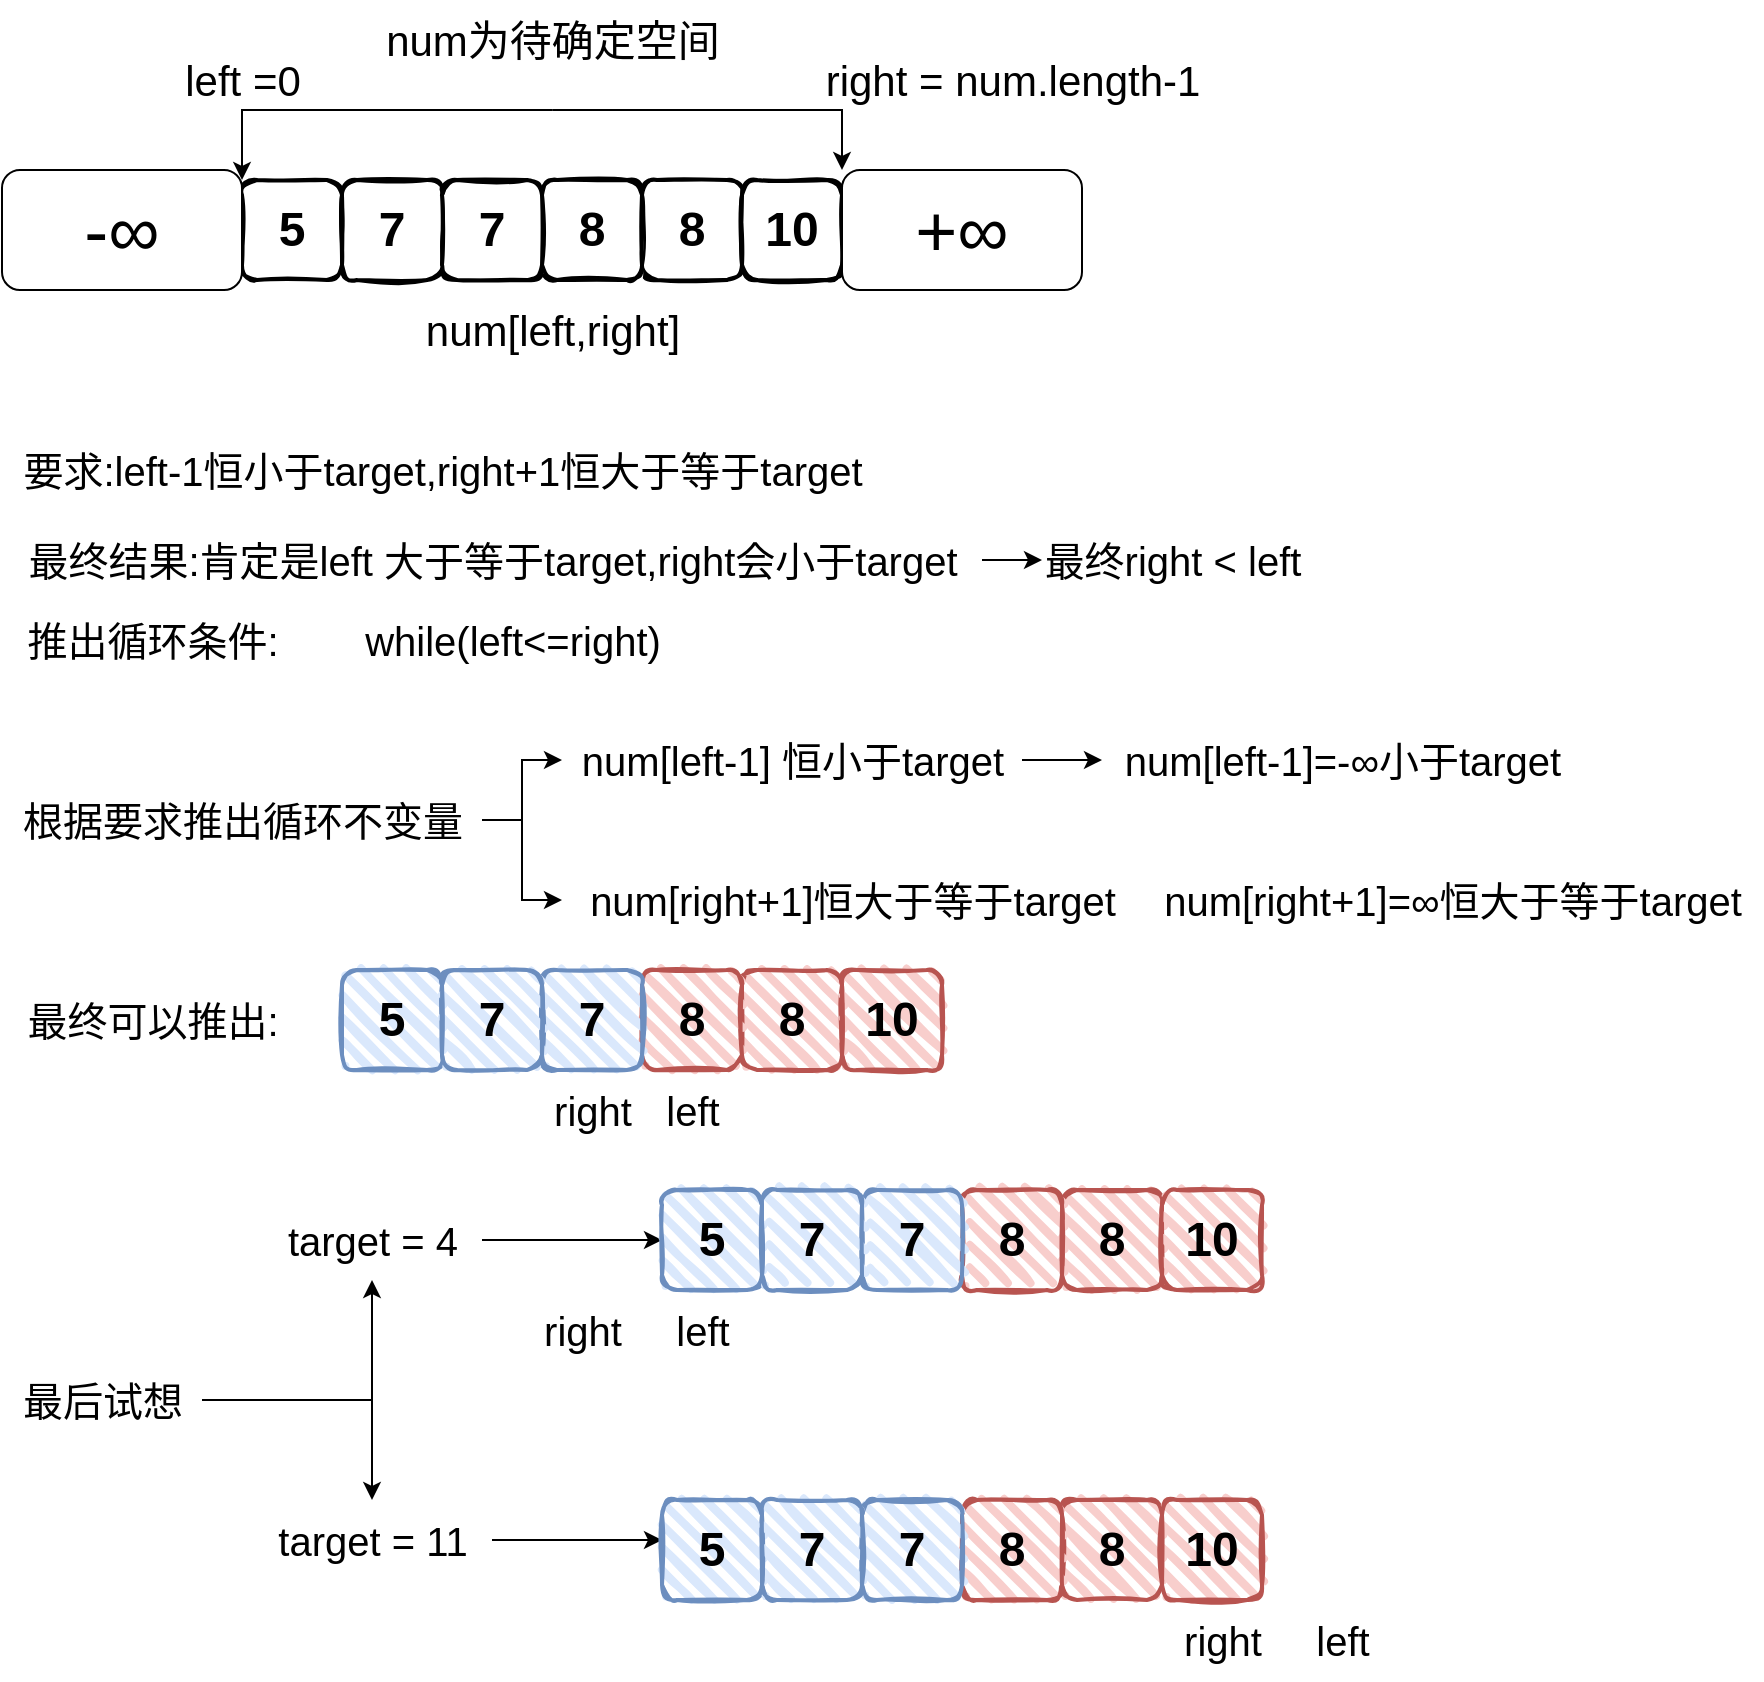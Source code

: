 <mxfile version="20.8.5" type="github">
  <diagram id="S7W_JKNKpZjuoWDYFZR7" name="第 1 页">
    <mxGraphModel dx="825" dy="1698" grid="1" gridSize="10" guides="1" tooltips="1" connect="1" arrows="1" fold="1" page="1" pageScale="1" pageWidth="827" pageHeight="1169" math="0" shadow="0">
      <root>
        <mxCell id="0" />
        <mxCell id="1" parent="0" />
        <mxCell id="NPSx6ZpKnohefdo7ygVm-15" value="5" style="rounded=1;whiteSpace=wrap;html=1;strokeWidth=2;fillWeight=4;hachureGap=8;hachureAngle=45;sketch=1;glass=0;fontSize=24;fontStyle=1;shadow=0;" vertex="1" parent="1">
          <mxGeometry x="120" y="40" width="50" height="50" as="geometry" />
        </mxCell>
        <mxCell id="NPSx6ZpKnohefdo7ygVm-16" value="8" style="rounded=1;whiteSpace=wrap;html=1;strokeWidth=2;fillWeight=4;hachureGap=8;hachureAngle=45;sketch=1;glass=0;fontSize=24;fontStyle=1;shadow=0;" vertex="1" parent="1">
          <mxGeometry x="320" y="40" width="50" height="50" as="geometry" />
        </mxCell>
        <mxCell id="NPSx6ZpKnohefdo7ygVm-17" value="8" style="rounded=1;whiteSpace=wrap;html=1;strokeWidth=2;fillWeight=4;hachureGap=8;hachureAngle=45;sketch=1;glass=0;fontSize=24;fontStyle=1;shadow=0;" vertex="1" parent="1">
          <mxGeometry x="270" y="40" width="50" height="50" as="geometry" />
        </mxCell>
        <mxCell id="NPSx6ZpKnohefdo7ygVm-18" value="7" style="rounded=1;whiteSpace=wrap;html=1;strokeWidth=2;fillWeight=4;hachureGap=8;hachureAngle=45;sketch=1;glass=0;fontSize=24;fontStyle=1;shadow=0;" vertex="1" parent="1">
          <mxGeometry x="220" y="40" width="50" height="50" as="geometry" />
        </mxCell>
        <mxCell id="NPSx6ZpKnohefdo7ygVm-19" value="7" style="rounded=1;whiteSpace=wrap;html=1;strokeWidth=2;fillWeight=4;hachureGap=8;hachureAngle=45;sketch=1;glass=0;fontSize=24;fontStyle=1;shadow=0;" vertex="1" parent="1">
          <mxGeometry x="170" y="40" width="50" height="50" as="geometry" />
        </mxCell>
        <mxCell id="NPSx6ZpKnohefdo7ygVm-20" value="10" style="rounded=1;whiteSpace=wrap;html=1;strokeWidth=2;fillWeight=4;hachureGap=8;hachureAngle=45;sketch=1;glass=0;fontSize=24;fontStyle=1;shadow=0;" vertex="1" parent="1">
          <mxGeometry x="370" y="40" width="50" height="50" as="geometry" />
        </mxCell>
        <mxCell id="NPSx6ZpKnohefdo7ygVm-33" value="num[left,right]" style="text;html=1;align=center;verticalAlign=middle;resizable=0;points=[];autosize=1;strokeColor=none;fillColor=none;fontSize=21;" vertex="1" parent="1">
          <mxGeometry x="200" y="95" width="150" height="40" as="geometry" />
        </mxCell>
        <mxCell id="NPSx6ZpKnohefdo7ygVm-38" value="&lt;font style=&quot;font-size: 36px;&quot;&gt;-∞&lt;/font&gt;" style="rounded=1;whiteSpace=wrap;html=1;fontSize=21;" vertex="1" parent="1">
          <mxGeometry y="35" width="120" height="60" as="geometry" />
        </mxCell>
        <mxCell id="NPSx6ZpKnohefdo7ygVm-39" value="&lt;font style=&quot;font-size: 36px;&quot;&gt;+∞&lt;/font&gt;" style="rounded=1;whiteSpace=wrap;html=1;fontSize=21;" vertex="1" parent="1">
          <mxGeometry x="420" y="35" width="120" height="60" as="geometry" />
        </mxCell>
        <mxCell id="NPSx6ZpKnohefdo7ygVm-41" style="edgeStyle=orthogonalEdgeStyle;rounded=0;orthogonalLoop=1;jettySize=auto;html=1;entryX=0;entryY=0;entryDx=0;entryDy=0;fontSize=21;" edge="1" parent="1" source="NPSx6ZpKnohefdo7ygVm-40" target="NPSx6ZpKnohefdo7ygVm-15">
          <mxGeometry relative="1" as="geometry" />
        </mxCell>
        <mxCell id="NPSx6ZpKnohefdo7ygVm-42" style="edgeStyle=orthogonalEdgeStyle;rounded=0;orthogonalLoop=1;jettySize=auto;html=1;entryX=0;entryY=0;entryDx=0;entryDy=0;fontSize=21;" edge="1" parent="1" source="NPSx6ZpKnohefdo7ygVm-40" target="NPSx6ZpKnohefdo7ygVm-39">
          <mxGeometry relative="1" as="geometry" />
        </mxCell>
        <mxCell id="NPSx6ZpKnohefdo7ygVm-40" value="" style="shape=requiredInterface;html=1;verticalLabelPosition=bottom;sketch=0;fontSize=21;direction=west;rotation=89;" vertex="1" parent="1">
          <mxGeometry x="275.09" y="-30" height="70" as="geometry" />
        </mxCell>
        <mxCell id="NPSx6ZpKnohefdo7ygVm-43" value="left =0" style="text;html=1;align=center;verticalAlign=middle;resizable=0;points=[];autosize=1;strokeColor=none;fillColor=none;fontSize=21;" vertex="1" parent="1">
          <mxGeometry x="80" y="-30" width="80" height="40" as="geometry" />
        </mxCell>
        <mxCell id="NPSx6ZpKnohefdo7ygVm-44" value="right = num.length-1" style="text;html=1;align=center;verticalAlign=middle;resizable=0;points=[];autosize=1;strokeColor=none;fillColor=none;fontSize=21;" vertex="1" parent="1">
          <mxGeometry x="400" y="-30" width="210" height="40" as="geometry" />
        </mxCell>
        <mxCell id="NPSx6ZpKnohefdo7ygVm-45" value="num为待确定空间" style="text;html=1;align=center;verticalAlign=middle;resizable=0;points=[];autosize=1;strokeColor=none;fillColor=none;fontSize=21;" vertex="1" parent="1">
          <mxGeometry x="180" y="-50" width="190" height="40" as="geometry" />
        </mxCell>
        <mxCell id="NPSx6ZpKnohefdo7ygVm-47" value="&lt;font style=&quot;font-size: 20px;&quot;&gt;要求:left-1恒小于target,right+1恒大于等于target&lt;br&gt;&lt;/font&gt;" style="text;html=1;align=center;verticalAlign=middle;resizable=0;points=[];autosize=1;strokeColor=none;fillColor=none;fontSize=36;" vertex="1" parent="1">
          <mxGeometry y="150" width="440" height="60" as="geometry" />
        </mxCell>
        <mxCell id="NPSx6ZpKnohefdo7ygVm-50" style="edgeStyle=orthogonalEdgeStyle;rounded=0;orthogonalLoop=1;jettySize=auto;html=1;fontSize=20;" edge="1" parent="1" source="NPSx6ZpKnohefdo7ygVm-49">
          <mxGeometry relative="1" as="geometry">
            <mxPoint x="520" y="230" as="targetPoint" />
            <Array as="points">
              <mxPoint x="490" y="230" />
              <mxPoint x="490" y="230" />
            </Array>
          </mxGeometry>
        </mxCell>
        <mxCell id="NPSx6ZpKnohefdo7ygVm-49" value="最终结果:肯定是left 大于等于target,right会小于target" style="text;html=1;align=center;verticalAlign=middle;resizable=0;points=[];autosize=1;strokeColor=none;fillColor=none;fontSize=20;" vertex="1" parent="1">
          <mxGeometry y="210" width="490" height="40" as="geometry" />
        </mxCell>
        <mxCell id="NPSx6ZpKnohefdo7ygVm-52" value="最终right &amp;lt; left" style="text;html=1;align=center;verticalAlign=middle;resizable=0;points=[];autosize=1;strokeColor=none;fillColor=none;fontSize=20;" vertex="1" parent="1">
          <mxGeometry x="510" y="210" width="150" height="40" as="geometry" />
        </mxCell>
        <mxCell id="NPSx6ZpKnohefdo7ygVm-53" value="推出循环条件:" style="text;html=1;align=center;verticalAlign=middle;resizable=0;points=[];autosize=1;strokeColor=none;fillColor=none;fontSize=20;" vertex="1" parent="1">
          <mxGeometry y="250" width="150" height="40" as="geometry" />
        </mxCell>
        <mxCell id="NPSx6ZpKnohefdo7ygVm-54" value="while(left&amp;lt;=right)" style="text;html=1;align=center;verticalAlign=middle;resizable=0;points=[];autosize=1;strokeColor=none;fillColor=none;fontSize=20;" vertex="1" parent="1">
          <mxGeometry x="170" y="250" width="170" height="40" as="geometry" />
        </mxCell>
        <mxCell id="NPSx6ZpKnohefdo7ygVm-59" style="edgeStyle=orthogonalEdgeStyle;rounded=0;orthogonalLoop=1;jettySize=auto;html=1;fontSize=20;" edge="1" parent="1" source="NPSx6ZpKnohefdo7ygVm-55" target="NPSx6ZpKnohefdo7ygVm-57">
          <mxGeometry relative="1" as="geometry" />
        </mxCell>
        <mxCell id="NPSx6ZpKnohefdo7ygVm-60" style="edgeStyle=orthogonalEdgeStyle;rounded=0;orthogonalLoop=1;jettySize=auto;html=1;fontSize=20;" edge="1" parent="1" source="NPSx6ZpKnohefdo7ygVm-55" target="NPSx6ZpKnohefdo7ygVm-58">
          <mxGeometry relative="1" as="geometry" />
        </mxCell>
        <mxCell id="NPSx6ZpKnohefdo7ygVm-55" value="根据要求推出循环不变量" style="text;html=1;align=center;verticalAlign=middle;resizable=0;points=[];autosize=1;strokeColor=none;fillColor=none;fontSize=20;" vertex="1" parent="1">
          <mxGeometry y="340" width="240" height="40" as="geometry" />
        </mxCell>
        <mxCell id="NPSx6ZpKnohefdo7ygVm-61" style="edgeStyle=orthogonalEdgeStyle;rounded=0;orthogonalLoop=1;jettySize=auto;html=1;fontSize=20;" edge="1" parent="1" source="NPSx6ZpKnohefdo7ygVm-57">
          <mxGeometry relative="1" as="geometry">
            <mxPoint x="550" y="330" as="targetPoint" />
          </mxGeometry>
        </mxCell>
        <mxCell id="NPSx6ZpKnohefdo7ygVm-57" value="num[left-1] 恒小于target" style="text;html=1;align=center;verticalAlign=middle;resizable=0;points=[];autosize=1;strokeColor=none;fillColor=none;fontSize=20;" vertex="1" parent="1">
          <mxGeometry x="280.0" y="310" width="230" height="40" as="geometry" />
        </mxCell>
        <mxCell id="NPSx6ZpKnohefdo7ygVm-58" value="num[right+1]恒大于等于target" style="text;html=1;align=center;verticalAlign=middle;resizable=0;points=[];autosize=1;strokeColor=none;fillColor=none;fontSize=20;" vertex="1" parent="1">
          <mxGeometry x="280.0" y="380" width="290" height="40" as="geometry" />
        </mxCell>
        <mxCell id="NPSx6ZpKnohefdo7ygVm-62" value="num[left-1]=-∞小于target" style="text;html=1;align=center;verticalAlign=middle;resizable=0;points=[];autosize=1;strokeColor=none;fillColor=none;fontSize=20;" vertex="1" parent="1">
          <mxGeometry x="550" y="310" width="240" height="40" as="geometry" />
        </mxCell>
        <mxCell id="NPSx6ZpKnohefdo7ygVm-63" value="num[right+1]=∞恒大于等于target" style="text;html=1;align=center;verticalAlign=middle;resizable=0;points=[];autosize=1;strokeColor=none;fillColor=none;fontSize=20;" vertex="1" parent="1">
          <mxGeometry x="570" y="380" width="310" height="40" as="geometry" />
        </mxCell>
        <mxCell id="NPSx6ZpKnohefdo7ygVm-64" value="最终可以推出:" style="text;html=1;align=center;verticalAlign=middle;resizable=0;points=[];autosize=1;strokeColor=none;fillColor=none;fontSize=20;" vertex="1" parent="1">
          <mxGeometry y="440" width="150" height="40" as="geometry" />
        </mxCell>
        <mxCell id="NPSx6ZpKnohefdo7ygVm-65" value="5" style="rounded=1;whiteSpace=wrap;html=1;strokeWidth=2;fillWeight=4;hachureGap=8;hachureAngle=45;sketch=1;glass=0;fontSize=24;fontStyle=1;shadow=0;fillColor=#dae8fc;strokeColor=#6c8ebf;" vertex="1" parent="1">
          <mxGeometry x="170" y="435" width="50" height="50" as="geometry" />
        </mxCell>
        <mxCell id="NPSx6ZpKnohefdo7ygVm-66" value="8" style="rounded=1;whiteSpace=wrap;html=1;strokeWidth=2;fillWeight=4;hachureGap=8;hachureAngle=45;sketch=1;glass=0;fontSize=24;fontStyle=1;shadow=0;fillColor=#f8cecc;strokeColor=#b85450;" vertex="1" parent="1">
          <mxGeometry x="370" y="435" width="50" height="50" as="geometry" />
        </mxCell>
        <mxCell id="NPSx6ZpKnohefdo7ygVm-67" value="8" style="rounded=1;whiteSpace=wrap;html=1;strokeWidth=2;fillWeight=4;hachureGap=8;hachureAngle=45;sketch=1;glass=0;fontSize=24;fontStyle=1;shadow=0;fillColor=#f8cecc;strokeColor=#b85450;" vertex="1" parent="1">
          <mxGeometry x="320" y="435" width="50" height="50" as="geometry" />
        </mxCell>
        <mxCell id="NPSx6ZpKnohefdo7ygVm-68" value="7" style="rounded=1;whiteSpace=wrap;html=1;strokeWidth=2;fillWeight=4;hachureGap=8;hachureAngle=45;sketch=1;glass=0;fontSize=24;fontStyle=1;shadow=0;fillColor=#dae8fc;strokeColor=#6c8ebf;" vertex="1" parent="1">
          <mxGeometry x="270" y="435" width="50" height="50" as="geometry" />
        </mxCell>
        <mxCell id="NPSx6ZpKnohefdo7ygVm-69" value="7" style="rounded=1;whiteSpace=wrap;html=1;strokeWidth=2;fillWeight=4;hachureGap=8;hachureAngle=45;sketch=1;glass=0;fontSize=24;fontStyle=1;shadow=0;fillColor=#dae8fc;strokeColor=#6c8ebf;" vertex="1" parent="1">
          <mxGeometry x="220" y="435" width="50" height="50" as="geometry" />
        </mxCell>
        <mxCell id="NPSx6ZpKnohefdo7ygVm-70" value="10" style="rounded=1;whiteSpace=wrap;html=1;strokeWidth=2;fillWeight=4;hachureGap=8;hachureAngle=45;sketch=1;glass=0;fontSize=24;fontStyle=1;shadow=0;fillColor=#f8cecc;strokeColor=#b85450;" vertex="1" parent="1">
          <mxGeometry x="420" y="435" width="50" height="50" as="geometry" />
        </mxCell>
        <mxCell id="NPSx6ZpKnohefdo7ygVm-71" value="right" style="text;html=1;align=center;verticalAlign=middle;resizable=0;points=[];autosize=1;strokeColor=none;fillColor=none;fontSize=20;" vertex="1" parent="1">
          <mxGeometry x="265" y="485" width="60" height="40" as="geometry" />
        </mxCell>
        <mxCell id="NPSx6ZpKnohefdo7ygVm-72" value="left" style="text;html=1;align=center;verticalAlign=middle;resizable=0;points=[];autosize=1;strokeColor=none;fillColor=none;fontSize=20;" vertex="1" parent="1">
          <mxGeometry x="320" y="485" width="50" height="40" as="geometry" />
        </mxCell>
        <mxCell id="NPSx6ZpKnohefdo7ygVm-76" style="edgeStyle=orthogonalEdgeStyle;rounded=0;orthogonalLoop=1;jettySize=auto;html=1;fontSize=20;" edge="1" parent="1" source="NPSx6ZpKnohefdo7ygVm-73" target="NPSx6ZpKnohefdo7ygVm-74">
          <mxGeometry relative="1" as="geometry" />
        </mxCell>
        <mxCell id="NPSx6ZpKnohefdo7ygVm-77" style="edgeStyle=orthogonalEdgeStyle;rounded=0;orthogonalLoop=1;jettySize=auto;html=1;fontSize=20;" edge="1" parent="1" source="NPSx6ZpKnohefdo7ygVm-73" target="NPSx6ZpKnohefdo7ygVm-75">
          <mxGeometry relative="1" as="geometry" />
        </mxCell>
        <mxCell id="NPSx6ZpKnohefdo7ygVm-73" value="最后试想" style="text;html=1;align=center;verticalAlign=middle;resizable=0;points=[];autosize=1;strokeColor=none;fillColor=none;fontSize=20;" vertex="1" parent="1">
          <mxGeometry y="630" width="100" height="40" as="geometry" />
        </mxCell>
        <mxCell id="NPSx6ZpKnohefdo7ygVm-91" style="edgeStyle=orthogonalEdgeStyle;rounded=0;orthogonalLoop=1;jettySize=auto;html=1;entryX=0;entryY=0.5;entryDx=0;entryDy=0;fontSize=20;" edge="1" parent="1" source="NPSx6ZpKnohefdo7ygVm-74" target="NPSx6ZpKnohefdo7ygVm-78">
          <mxGeometry relative="1" as="geometry" />
        </mxCell>
        <mxCell id="NPSx6ZpKnohefdo7ygVm-74" value="target = 4" style="text;html=1;align=center;verticalAlign=middle;resizable=0;points=[];autosize=1;strokeColor=none;fillColor=none;fontSize=20;" vertex="1" parent="1">
          <mxGeometry x="130" y="550" width="110" height="40" as="geometry" />
        </mxCell>
        <mxCell id="NPSx6ZpKnohefdo7ygVm-94" style="edgeStyle=orthogonalEdgeStyle;rounded=0;orthogonalLoop=1;jettySize=auto;html=1;entryX=0;entryY=0.4;entryDx=0;entryDy=0;entryPerimeter=0;fontSize=20;" edge="1" parent="1" source="NPSx6ZpKnohefdo7ygVm-75" target="NPSx6ZpKnohefdo7ygVm-84">
          <mxGeometry relative="1" as="geometry" />
        </mxCell>
        <mxCell id="NPSx6ZpKnohefdo7ygVm-75" value="target = 11" style="text;html=1;align=center;verticalAlign=middle;resizable=0;points=[];autosize=1;strokeColor=none;fillColor=none;fontSize=20;" vertex="1" parent="1">
          <mxGeometry x="125" y="700" width="120" height="40" as="geometry" />
        </mxCell>
        <mxCell id="NPSx6ZpKnohefdo7ygVm-78" value="5" style="rounded=1;whiteSpace=wrap;html=1;strokeWidth=2;fillWeight=4;hachureGap=8;hachureAngle=45;sketch=1;glass=0;fontSize=24;fontStyle=1;shadow=0;fillColor=#dae8fc;strokeColor=#6c8ebf;" vertex="1" parent="1">
          <mxGeometry x="330" y="545" width="50" height="50" as="geometry" />
        </mxCell>
        <mxCell id="NPSx6ZpKnohefdo7ygVm-79" value="8" style="rounded=1;whiteSpace=wrap;html=1;strokeWidth=2;fillWeight=4;hachureGap=8;hachureAngle=45;sketch=1;glass=0;fontSize=24;fontStyle=1;shadow=0;fillColor=#f8cecc;strokeColor=#b85450;" vertex="1" parent="1">
          <mxGeometry x="530" y="545" width="50" height="50" as="geometry" />
        </mxCell>
        <mxCell id="NPSx6ZpKnohefdo7ygVm-80" value="8" style="rounded=1;whiteSpace=wrap;html=1;strokeWidth=2;fillWeight=4;hachureGap=8;hachureAngle=45;sketch=1;glass=0;fontSize=24;fontStyle=1;shadow=0;fillColor=#f8cecc;strokeColor=#b85450;" vertex="1" parent="1">
          <mxGeometry x="480" y="545" width="50" height="50" as="geometry" />
        </mxCell>
        <mxCell id="NPSx6ZpKnohefdo7ygVm-81" value="7" style="rounded=1;whiteSpace=wrap;html=1;strokeWidth=2;fillWeight=4;hachureGap=8;hachureAngle=45;sketch=1;glass=0;fontSize=24;fontStyle=1;shadow=0;fillColor=#dae8fc;strokeColor=#6c8ebf;" vertex="1" parent="1">
          <mxGeometry x="430" y="545" width="50" height="50" as="geometry" />
        </mxCell>
        <mxCell id="NPSx6ZpKnohefdo7ygVm-82" value="7" style="rounded=1;whiteSpace=wrap;html=1;strokeWidth=2;fillWeight=4;hachureGap=8;hachureAngle=45;sketch=1;glass=0;fontSize=24;fontStyle=1;shadow=0;fillColor=#dae8fc;strokeColor=#6c8ebf;" vertex="1" parent="1">
          <mxGeometry x="380" y="545" width="50" height="50" as="geometry" />
        </mxCell>
        <mxCell id="NPSx6ZpKnohefdo7ygVm-83" value="10" style="rounded=1;whiteSpace=wrap;html=1;strokeWidth=2;fillWeight=4;hachureGap=8;hachureAngle=45;sketch=1;glass=0;fontSize=24;fontStyle=1;shadow=0;fillColor=#f8cecc;strokeColor=#b85450;" vertex="1" parent="1">
          <mxGeometry x="580" y="545" width="50" height="50" as="geometry" />
        </mxCell>
        <mxCell id="NPSx6ZpKnohefdo7ygVm-84" value="5" style="rounded=1;whiteSpace=wrap;html=1;strokeWidth=2;fillWeight=4;hachureGap=8;hachureAngle=45;sketch=1;glass=0;fontSize=24;fontStyle=1;shadow=0;fillColor=#dae8fc;strokeColor=#6c8ebf;" vertex="1" parent="1">
          <mxGeometry x="330" y="700" width="50" height="50" as="geometry" />
        </mxCell>
        <mxCell id="NPSx6ZpKnohefdo7ygVm-85" value="8" style="rounded=1;whiteSpace=wrap;html=1;strokeWidth=2;fillWeight=4;hachureGap=8;hachureAngle=45;sketch=1;glass=0;fontSize=24;fontStyle=1;shadow=0;fillColor=#f8cecc;strokeColor=#b85450;" vertex="1" parent="1">
          <mxGeometry x="530" y="700" width="50" height="50" as="geometry" />
        </mxCell>
        <mxCell id="NPSx6ZpKnohefdo7ygVm-86" value="8" style="rounded=1;whiteSpace=wrap;html=1;strokeWidth=2;fillWeight=4;hachureGap=8;hachureAngle=45;sketch=1;glass=0;fontSize=24;fontStyle=1;shadow=0;fillColor=#f8cecc;strokeColor=#b85450;" vertex="1" parent="1">
          <mxGeometry x="480" y="700" width="50" height="50" as="geometry" />
        </mxCell>
        <mxCell id="NPSx6ZpKnohefdo7ygVm-87" value="7" style="rounded=1;whiteSpace=wrap;html=1;strokeWidth=2;fillWeight=4;hachureGap=8;hachureAngle=45;sketch=1;glass=0;fontSize=24;fontStyle=1;shadow=0;fillColor=#dae8fc;strokeColor=#6c8ebf;" vertex="1" parent="1">
          <mxGeometry x="430" y="700" width="50" height="50" as="geometry" />
        </mxCell>
        <mxCell id="NPSx6ZpKnohefdo7ygVm-88" value="7" style="rounded=1;whiteSpace=wrap;html=1;strokeWidth=2;fillWeight=4;hachureGap=8;hachureAngle=45;sketch=1;glass=0;fontSize=24;fontStyle=1;shadow=0;fillColor=#dae8fc;strokeColor=#6c8ebf;" vertex="1" parent="1">
          <mxGeometry x="380" y="700" width="50" height="50" as="geometry" />
        </mxCell>
        <mxCell id="NPSx6ZpKnohefdo7ygVm-89" value="10" style="rounded=1;whiteSpace=wrap;html=1;strokeWidth=2;fillWeight=4;hachureGap=8;hachureAngle=45;sketch=1;glass=0;fontSize=24;fontStyle=1;shadow=0;fillColor=#f8cecc;strokeColor=#b85450;" vertex="1" parent="1">
          <mxGeometry x="580" y="700" width="50" height="50" as="geometry" />
        </mxCell>
        <mxCell id="NPSx6ZpKnohefdo7ygVm-92" value="left" style="text;html=1;align=center;verticalAlign=middle;resizable=0;points=[];autosize=1;strokeColor=none;fillColor=none;fontSize=20;" vertex="1" parent="1">
          <mxGeometry x="325" y="595" width="50" height="40" as="geometry" />
        </mxCell>
        <mxCell id="NPSx6ZpKnohefdo7ygVm-93" value="right" style="text;html=1;align=center;verticalAlign=middle;resizable=0;points=[];autosize=1;strokeColor=none;fillColor=none;fontSize=20;" vertex="1" parent="1">
          <mxGeometry x="260" y="595" width="60" height="40" as="geometry" />
        </mxCell>
        <mxCell id="NPSx6ZpKnohefdo7ygVm-95" value="right" style="text;html=1;align=center;verticalAlign=middle;resizable=0;points=[];autosize=1;strokeColor=none;fillColor=none;fontSize=20;" vertex="1" parent="1">
          <mxGeometry x="580" y="750" width="60" height="40" as="geometry" />
        </mxCell>
        <mxCell id="NPSx6ZpKnohefdo7ygVm-96" value="left" style="text;html=1;align=center;verticalAlign=middle;resizable=0;points=[];autosize=1;strokeColor=none;fillColor=none;fontSize=20;" vertex="1" parent="1">
          <mxGeometry x="645" y="750" width="50" height="40" as="geometry" />
        </mxCell>
      </root>
    </mxGraphModel>
  </diagram>
</mxfile>
